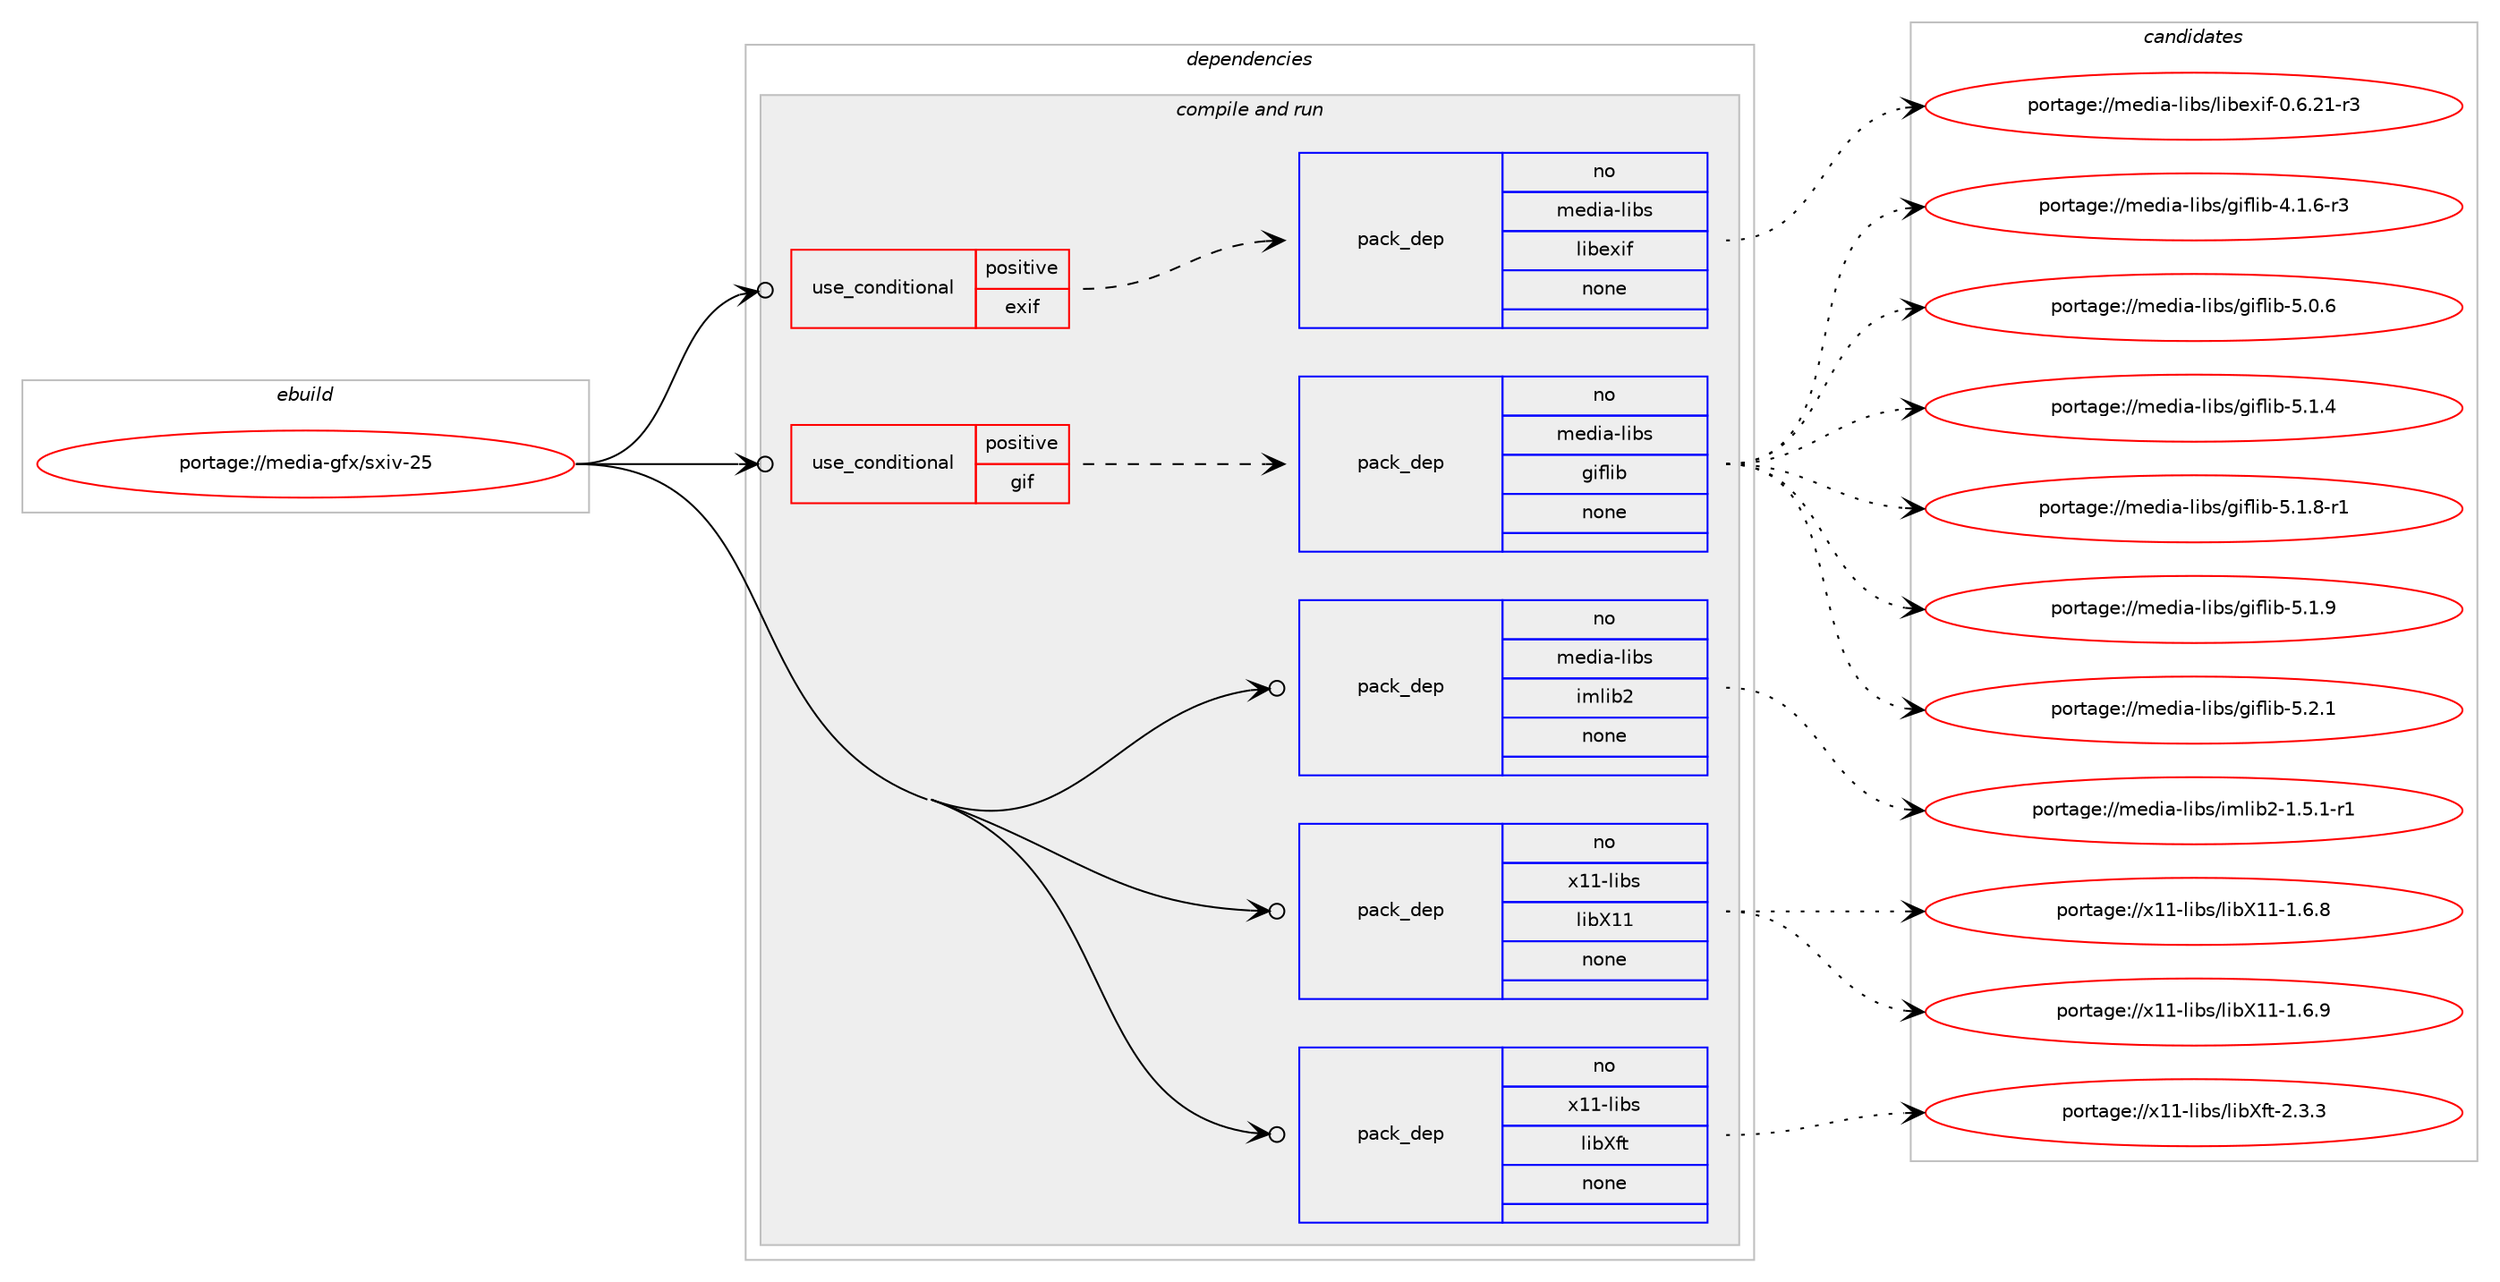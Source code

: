 digraph prolog {

# *************
# Graph options
# *************

newrank=true;
concentrate=true;
compound=true;
graph [rankdir=LR,fontname=Helvetica,fontsize=10,ranksep=1.5];#, ranksep=2.5, nodesep=0.2];
edge  [arrowhead=vee];
node  [fontname=Helvetica,fontsize=10];

# **********
# The ebuild
# **********

subgraph cluster_leftcol {
color=gray;
rank=same;
label=<<i>ebuild</i>>;
id [label="portage://media-gfx/sxiv-25", color=red, width=4, href="../media-gfx/sxiv-25.svg"];
}

# ****************
# The dependencies
# ****************

subgraph cluster_midcol {
color=gray;
label=<<i>dependencies</i>>;
subgraph cluster_compile {
fillcolor="#eeeeee";
style=filled;
label=<<i>compile</i>>;
}
subgraph cluster_compileandrun {
fillcolor="#eeeeee";
style=filled;
label=<<i>compile and run</i>>;
subgraph cond79000 {
dependency316636 [label=<<TABLE BORDER="0" CELLBORDER="1" CELLSPACING="0" CELLPADDING="4"><TR><TD ROWSPAN="3" CELLPADDING="10">use_conditional</TD></TR><TR><TD>positive</TD></TR><TR><TD>exif</TD></TR></TABLE>>, shape=none, color=red];
subgraph pack232538 {
dependency316637 [label=<<TABLE BORDER="0" CELLBORDER="1" CELLSPACING="0" CELLPADDING="4" WIDTH="220"><TR><TD ROWSPAN="6" CELLPADDING="30">pack_dep</TD></TR><TR><TD WIDTH="110">no</TD></TR><TR><TD>media-libs</TD></TR><TR><TD>libexif</TD></TR><TR><TD>none</TD></TR><TR><TD></TD></TR></TABLE>>, shape=none, color=blue];
}
dependency316636:e -> dependency316637:w [weight=20,style="dashed",arrowhead="vee"];
}
id:e -> dependency316636:w [weight=20,style="solid",arrowhead="odotvee"];
subgraph cond79001 {
dependency316638 [label=<<TABLE BORDER="0" CELLBORDER="1" CELLSPACING="0" CELLPADDING="4"><TR><TD ROWSPAN="3" CELLPADDING="10">use_conditional</TD></TR><TR><TD>positive</TD></TR><TR><TD>gif</TD></TR></TABLE>>, shape=none, color=red];
subgraph pack232539 {
dependency316639 [label=<<TABLE BORDER="0" CELLBORDER="1" CELLSPACING="0" CELLPADDING="4" WIDTH="220"><TR><TD ROWSPAN="6" CELLPADDING="30">pack_dep</TD></TR><TR><TD WIDTH="110">no</TD></TR><TR><TD>media-libs</TD></TR><TR><TD>giflib</TD></TR><TR><TD>none</TD></TR><TR><TD></TD></TR></TABLE>>, shape=none, color=blue];
}
dependency316638:e -> dependency316639:w [weight=20,style="dashed",arrowhead="vee"];
}
id:e -> dependency316638:w [weight=20,style="solid",arrowhead="odotvee"];
subgraph pack232540 {
dependency316640 [label=<<TABLE BORDER="0" CELLBORDER="1" CELLSPACING="0" CELLPADDING="4" WIDTH="220"><TR><TD ROWSPAN="6" CELLPADDING="30">pack_dep</TD></TR><TR><TD WIDTH="110">no</TD></TR><TR><TD>media-libs</TD></TR><TR><TD>imlib2</TD></TR><TR><TD>none</TD></TR><TR><TD></TD></TR></TABLE>>, shape=none, color=blue];
}
id:e -> dependency316640:w [weight=20,style="solid",arrowhead="odotvee"];
subgraph pack232541 {
dependency316641 [label=<<TABLE BORDER="0" CELLBORDER="1" CELLSPACING="0" CELLPADDING="4" WIDTH="220"><TR><TD ROWSPAN="6" CELLPADDING="30">pack_dep</TD></TR><TR><TD WIDTH="110">no</TD></TR><TR><TD>x11-libs</TD></TR><TR><TD>libX11</TD></TR><TR><TD>none</TD></TR><TR><TD></TD></TR></TABLE>>, shape=none, color=blue];
}
id:e -> dependency316641:w [weight=20,style="solid",arrowhead="odotvee"];
subgraph pack232542 {
dependency316642 [label=<<TABLE BORDER="0" CELLBORDER="1" CELLSPACING="0" CELLPADDING="4" WIDTH="220"><TR><TD ROWSPAN="6" CELLPADDING="30">pack_dep</TD></TR><TR><TD WIDTH="110">no</TD></TR><TR><TD>x11-libs</TD></TR><TR><TD>libXft</TD></TR><TR><TD>none</TD></TR><TR><TD></TD></TR></TABLE>>, shape=none, color=blue];
}
id:e -> dependency316642:w [weight=20,style="solid",arrowhead="odotvee"];
}
subgraph cluster_run {
fillcolor="#eeeeee";
style=filled;
label=<<i>run</i>>;
}
}

# **************
# The candidates
# **************

subgraph cluster_choices {
rank=same;
color=gray;
label=<<i>candidates</i>>;

subgraph choice232538 {
color=black;
nodesep=1;
choiceportage1091011001059745108105981154710810598101120105102454846544650494511451 [label="portage://media-libs/libexif-0.6.21-r3", color=red, width=4,href="../media-libs/libexif-0.6.21-r3.svg"];
dependency316637:e -> choiceportage1091011001059745108105981154710810598101120105102454846544650494511451:w [style=dotted,weight="100"];
}
subgraph choice232539 {
color=black;
nodesep=1;
choiceportage10910110010597451081059811547103105102108105984552464946544511451 [label="portage://media-libs/giflib-4.1.6-r3", color=red, width=4,href="../media-libs/giflib-4.1.6-r3.svg"];
choiceportage1091011001059745108105981154710310510210810598455346484654 [label="portage://media-libs/giflib-5.0.6", color=red, width=4,href="../media-libs/giflib-5.0.6.svg"];
choiceportage1091011001059745108105981154710310510210810598455346494652 [label="portage://media-libs/giflib-5.1.4", color=red, width=4,href="../media-libs/giflib-5.1.4.svg"];
choiceportage10910110010597451081059811547103105102108105984553464946564511449 [label="portage://media-libs/giflib-5.1.8-r1", color=red, width=4,href="../media-libs/giflib-5.1.8-r1.svg"];
choiceportage1091011001059745108105981154710310510210810598455346494657 [label="portage://media-libs/giflib-5.1.9", color=red, width=4,href="../media-libs/giflib-5.1.9.svg"];
choiceportage1091011001059745108105981154710310510210810598455346504649 [label="portage://media-libs/giflib-5.2.1", color=red, width=4,href="../media-libs/giflib-5.2.1.svg"];
dependency316639:e -> choiceportage10910110010597451081059811547103105102108105984552464946544511451:w [style=dotted,weight="100"];
dependency316639:e -> choiceportage1091011001059745108105981154710310510210810598455346484654:w [style=dotted,weight="100"];
dependency316639:e -> choiceportage1091011001059745108105981154710310510210810598455346494652:w [style=dotted,weight="100"];
dependency316639:e -> choiceportage10910110010597451081059811547103105102108105984553464946564511449:w [style=dotted,weight="100"];
dependency316639:e -> choiceportage1091011001059745108105981154710310510210810598455346494657:w [style=dotted,weight="100"];
dependency316639:e -> choiceportage1091011001059745108105981154710310510210810598455346504649:w [style=dotted,weight="100"];
}
subgraph choice232540 {
color=black;
nodesep=1;
choiceportage1091011001059745108105981154710510910810598504549465346494511449 [label="portage://media-libs/imlib2-1.5.1-r1", color=red, width=4,href="../media-libs/imlib2-1.5.1-r1.svg"];
dependency316640:e -> choiceportage1091011001059745108105981154710510910810598504549465346494511449:w [style=dotted,weight="100"];
}
subgraph choice232541 {
color=black;
nodesep=1;
choiceportage120494945108105981154710810598884949454946544656 [label="portage://x11-libs/libX11-1.6.8", color=red, width=4,href="../x11-libs/libX11-1.6.8.svg"];
choiceportage120494945108105981154710810598884949454946544657 [label="portage://x11-libs/libX11-1.6.9", color=red, width=4,href="../x11-libs/libX11-1.6.9.svg"];
dependency316641:e -> choiceportage120494945108105981154710810598884949454946544656:w [style=dotted,weight="100"];
dependency316641:e -> choiceportage120494945108105981154710810598884949454946544657:w [style=dotted,weight="100"];
}
subgraph choice232542 {
color=black;
nodesep=1;
choiceportage12049494510810598115471081059888102116455046514651 [label="portage://x11-libs/libXft-2.3.3", color=red, width=4,href="../x11-libs/libXft-2.3.3.svg"];
dependency316642:e -> choiceportage12049494510810598115471081059888102116455046514651:w [style=dotted,weight="100"];
}
}

}
